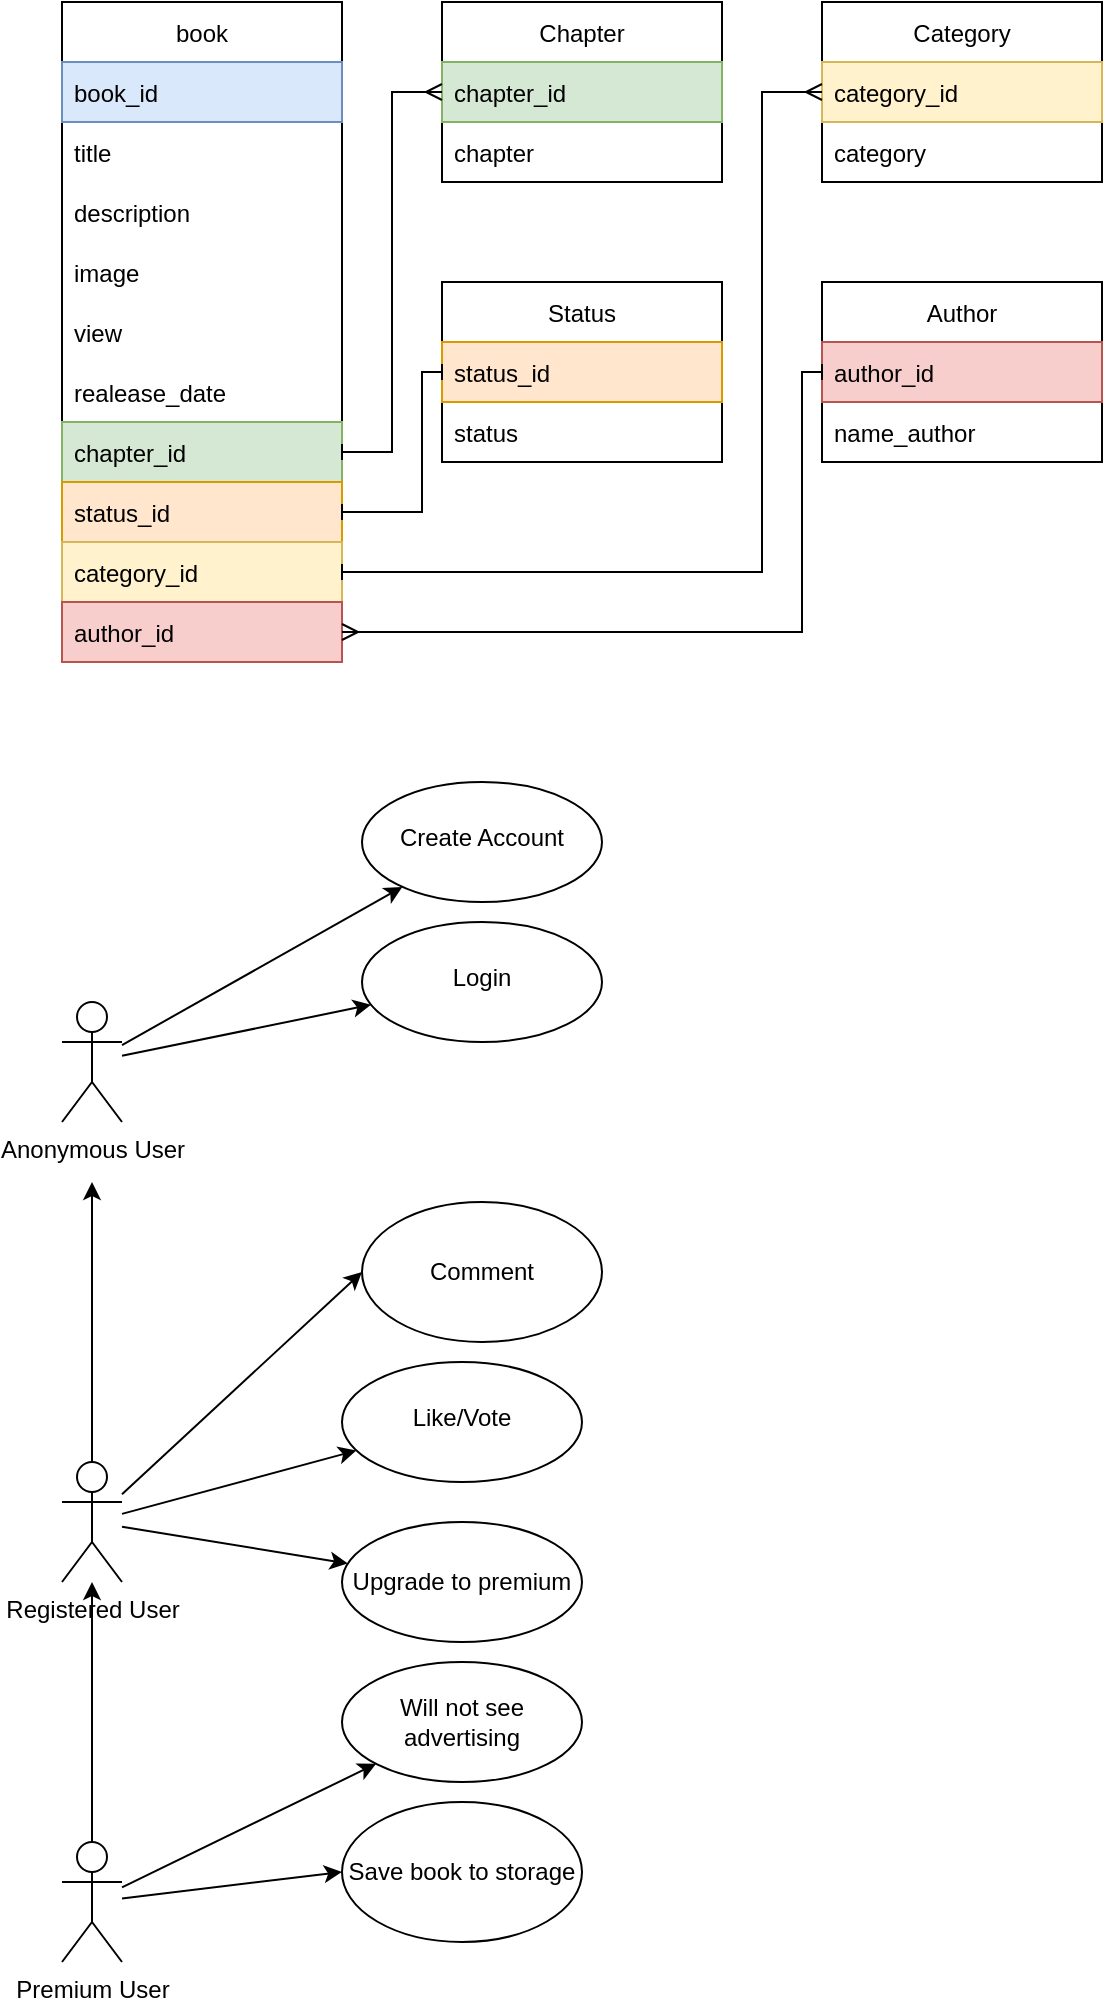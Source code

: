<mxfile version="20.0.1" type="github">
  <diagram id="aZ0g6wxPw1BDaKaQBvrw" name="Page-1">
    <mxGraphModel dx="1038" dy="579" grid="1" gridSize="10" guides="1" tooltips="1" connect="1" arrows="1" fold="1" page="1" pageScale="1" pageWidth="827" pageHeight="1169" math="0" shadow="0">
      <root>
        <mxCell id="0" />
        <mxCell id="1" parent="0" />
        <mxCell id="YdIV3DAt4inTQv2E95sJ-26" value="book" style="swimlane;fontStyle=0;childLayout=stackLayout;horizontal=1;startSize=30;horizontalStack=0;resizeParent=1;resizeParentMax=0;resizeLast=0;collapsible=1;marginBottom=0;" vertex="1" parent="1">
          <mxGeometry x="70" y="110" width="140" height="330" as="geometry" />
        </mxCell>
        <mxCell id="YdIV3DAt4inTQv2E95sJ-27" value="book_id" style="text;strokeColor=#6c8ebf;fillColor=#dae8fc;align=left;verticalAlign=middle;spacingLeft=4;spacingRight=4;overflow=hidden;points=[[0,0.5],[1,0.5]];portConstraint=eastwest;rotatable=0;" vertex="1" parent="YdIV3DAt4inTQv2E95sJ-26">
          <mxGeometry y="30" width="140" height="30" as="geometry" />
        </mxCell>
        <mxCell id="YdIV3DAt4inTQv2E95sJ-28" value="title" style="text;strokeColor=none;fillColor=none;align=left;verticalAlign=middle;spacingLeft=4;spacingRight=4;overflow=hidden;points=[[0,0.5],[1,0.5]];portConstraint=eastwest;rotatable=0;" vertex="1" parent="YdIV3DAt4inTQv2E95sJ-26">
          <mxGeometry y="60" width="140" height="30" as="geometry" />
        </mxCell>
        <mxCell id="YdIV3DAt4inTQv2E95sJ-30" value="description" style="text;strokeColor=none;fillColor=none;align=left;verticalAlign=middle;spacingLeft=4;spacingRight=4;overflow=hidden;points=[[0,0.5],[1,0.5]];portConstraint=eastwest;rotatable=0;" vertex="1" parent="YdIV3DAt4inTQv2E95sJ-26">
          <mxGeometry y="90" width="140" height="30" as="geometry" />
        </mxCell>
        <mxCell id="YdIV3DAt4inTQv2E95sJ-31" value="image" style="text;strokeColor=none;fillColor=none;align=left;verticalAlign=middle;spacingLeft=4;spacingRight=4;overflow=hidden;points=[[0,0.5],[1,0.5]];portConstraint=eastwest;rotatable=0;" vertex="1" parent="YdIV3DAt4inTQv2E95sJ-26">
          <mxGeometry y="120" width="140" height="30" as="geometry" />
        </mxCell>
        <mxCell id="YdIV3DAt4inTQv2E95sJ-32" value="view" style="text;strokeColor=none;fillColor=none;align=left;verticalAlign=middle;spacingLeft=4;spacingRight=4;overflow=hidden;points=[[0,0.5],[1,0.5]];portConstraint=eastwest;rotatable=0;" vertex="1" parent="YdIV3DAt4inTQv2E95sJ-26">
          <mxGeometry y="150" width="140" height="30" as="geometry" />
        </mxCell>
        <mxCell id="YdIV3DAt4inTQv2E95sJ-58" value="realease_date" style="text;strokeColor=none;fillColor=none;align=left;verticalAlign=middle;spacingLeft=4;spacingRight=4;overflow=hidden;points=[[0,0.5],[1,0.5]];portConstraint=eastwest;rotatable=0;" vertex="1" parent="YdIV3DAt4inTQv2E95sJ-26">
          <mxGeometry y="180" width="140" height="30" as="geometry" />
        </mxCell>
        <mxCell id="YdIV3DAt4inTQv2E95sJ-33" value="chapter_id" style="text;strokeColor=#82b366;fillColor=#d5e8d4;align=left;verticalAlign=middle;spacingLeft=4;spacingRight=4;overflow=hidden;points=[[0,0.5],[1,0.5]];portConstraint=eastwest;rotatable=0;" vertex="1" parent="YdIV3DAt4inTQv2E95sJ-26">
          <mxGeometry y="210" width="140" height="30" as="geometry" />
        </mxCell>
        <mxCell id="YdIV3DAt4inTQv2E95sJ-34" value="status_id" style="text;strokeColor=#d79b00;fillColor=#ffe6cc;align=left;verticalAlign=middle;spacingLeft=4;spacingRight=4;overflow=hidden;points=[[0,0.5],[1,0.5]];portConstraint=eastwest;rotatable=0;" vertex="1" parent="YdIV3DAt4inTQv2E95sJ-26">
          <mxGeometry y="240" width="140" height="30" as="geometry" />
        </mxCell>
        <mxCell id="YdIV3DAt4inTQv2E95sJ-35" value="category_id" style="text;strokeColor=#d6b656;fillColor=#fff2cc;align=left;verticalAlign=middle;spacingLeft=4;spacingRight=4;overflow=hidden;points=[[0,0.5],[1,0.5]];portConstraint=eastwest;rotatable=0;" vertex="1" parent="YdIV3DAt4inTQv2E95sJ-26">
          <mxGeometry y="270" width="140" height="30" as="geometry" />
        </mxCell>
        <mxCell id="YdIV3DAt4inTQv2E95sJ-52" value="author_id" style="text;strokeColor=#b85450;fillColor=#f8cecc;align=left;verticalAlign=middle;spacingLeft=4;spacingRight=4;overflow=hidden;points=[[0,0.5],[1,0.5]];portConstraint=eastwest;rotatable=0;" vertex="1" parent="YdIV3DAt4inTQv2E95sJ-26">
          <mxGeometry y="300" width="140" height="30" as="geometry" />
        </mxCell>
        <mxCell id="YdIV3DAt4inTQv2E95sJ-36" value="Category" style="swimlane;fontStyle=0;childLayout=stackLayout;horizontal=1;startSize=30;horizontalStack=0;resizeParent=1;resizeParentMax=0;resizeLast=0;collapsible=1;marginBottom=0;" vertex="1" parent="1">
          <mxGeometry x="450" y="110" width="140" height="90" as="geometry" />
        </mxCell>
        <mxCell id="YdIV3DAt4inTQv2E95sJ-37" value="category_id" style="text;strokeColor=#d6b656;fillColor=#fff2cc;align=left;verticalAlign=middle;spacingLeft=4;spacingRight=4;overflow=hidden;points=[[0,0.5],[1,0.5]];portConstraint=eastwest;rotatable=0;" vertex="1" parent="YdIV3DAt4inTQv2E95sJ-36">
          <mxGeometry y="30" width="140" height="30" as="geometry" />
        </mxCell>
        <mxCell id="YdIV3DAt4inTQv2E95sJ-38" value="category" style="text;strokeColor=none;fillColor=none;align=left;verticalAlign=middle;spacingLeft=4;spacingRight=4;overflow=hidden;points=[[0,0.5],[1,0.5]];portConstraint=eastwest;rotatable=0;" vertex="1" parent="YdIV3DAt4inTQv2E95sJ-36">
          <mxGeometry y="60" width="140" height="30" as="geometry" />
        </mxCell>
        <mxCell id="YdIV3DAt4inTQv2E95sJ-41" value="Status" style="swimlane;fontStyle=0;childLayout=stackLayout;horizontal=1;startSize=30;horizontalStack=0;resizeParent=1;resizeParentMax=0;resizeLast=0;collapsible=1;marginBottom=0;" vertex="1" parent="1">
          <mxGeometry x="260" y="250" width="140" height="90" as="geometry" />
        </mxCell>
        <mxCell id="YdIV3DAt4inTQv2E95sJ-42" value="status_id" style="text;strokeColor=#d79b00;fillColor=#ffe6cc;align=left;verticalAlign=middle;spacingLeft=4;spacingRight=4;overflow=hidden;points=[[0,0.5],[1,0.5]];portConstraint=eastwest;rotatable=0;" vertex="1" parent="YdIV3DAt4inTQv2E95sJ-41">
          <mxGeometry y="30" width="140" height="30" as="geometry" />
        </mxCell>
        <mxCell id="YdIV3DAt4inTQv2E95sJ-43" value="status" style="text;strokeColor=none;fillColor=none;align=left;verticalAlign=middle;spacingLeft=4;spacingRight=4;overflow=hidden;points=[[0,0.5],[1,0.5]];portConstraint=eastwest;rotatable=0;" vertex="1" parent="YdIV3DAt4inTQv2E95sJ-41">
          <mxGeometry y="60" width="140" height="30" as="geometry" />
        </mxCell>
        <mxCell id="YdIV3DAt4inTQv2E95sJ-47" value="Author" style="swimlane;fontStyle=0;childLayout=stackLayout;horizontal=1;startSize=30;horizontalStack=0;resizeParent=1;resizeParentMax=0;resizeLast=0;collapsible=1;marginBottom=0;" vertex="1" parent="1">
          <mxGeometry x="450" y="250" width="140" height="90" as="geometry" />
        </mxCell>
        <mxCell id="YdIV3DAt4inTQv2E95sJ-48" value="author_id" style="text;strokeColor=#b85450;fillColor=#f8cecc;align=left;verticalAlign=middle;spacingLeft=4;spacingRight=4;overflow=hidden;points=[[0,0.5],[1,0.5]];portConstraint=eastwest;rotatable=0;" vertex="1" parent="YdIV3DAt4inTQv2E95sJ-47">
          <mxGeometry y="30" width="140" height="30" as="geometry" />
        </mxCell>
        <mxCell id="YdIV3DAt4inTQv2E95sJ-49" value="name_author" style="text;strokeColor=none;fillColor=none;align=left;verticalAlign=middle;spacingLeft=4;spacingRight=4;overflow=hidden;points=[[0,0.5],[1,0.5]];portConstraint=eastwest;rotatable=0;" vertex="1" parent="YdIV3DAt4inTQv2E95sJ-47">
          <mxGeometry y="60" width="140" height="30" as="geometry" />
        </mxCell>
        <mxCell id="YdIV3DAt4inTQv2E95sJ-71" value="" style="rounded=0;orthogonalLoop=1;jettySize=auto;html=1;startArrow=none;startFill=0;endArrow=classic;endFill=1;" edge="1" parent="1" source="YdIV3DAt4inTQv2E95sJ-53" target="YdIV3DAt4inTQv2E95sJ-70">
          <mxGeometry relative="1" as="geometry" />
        </mxCell>
        <mxCell id="YdIV3DAt4inTQv2E95sJ-73" value="" style="edgeStyle=none;rounded=0;orthogonalLoop=1;jettySize=auto;html=1;startArrow=none;startFill=0;endArrow=classic;endFill=1;" edge="1" parent="1" source="YdIV3DAt4inTQv2E95sJ-53" target="YdIV3DAt4inTQv2E95sJ-72">
          <mxGeometry relative="1" as="geometry" />
        </mxCell>
        <mxCell id="YdIV3DAt4inTQv2E95sJ-53" value="Anonymous User" style="shape=umlActor;verticalLabelPosition=bottom;verticalAlign=top;html=1;outlineConnect=0;" vertex="1" parent="1">
          <mxGeometry x="70" y="610" width="30" height="60" as="geometry" />
        </mxCell>
        <mxCell id="YdIV3DAt4inTQv2E95sJ-76" style="edgeStyle=none;rounded=0;orthogonalLoop=1;jettySize=auto;html=1;startArrow=none;startFill=0;endArrow=classic;endFill=1;" edge="1" parent="1" source="YdIV3DAt4inTQv2E95sJ-54">
          <mxGeometry relative="1" as="geometry">
            <mxPoint x="85" y="700" as="targetPoint" />
          </mxGeometry>
        </mxCell>
        <mxCell id="YdIV3DAt4inTQv2E95sJ-79" style="edgeStyle=none;rounded=0;orthogonalLoop=1;jettySize=auto;html=1;startArrow=none;startFill=0;endArrow=classic;endFill=1;entryX=0;entryY=0.5;entryDx=0;entryDy=0;" edge="1" parent="1" source="YdIV3DAt4inTQv2E95sJ-54" target="YdIV3DAt4inTQv2E95sJ-80">
          <mxGeometry relative="1" as="geometry">
            <mxPoint x="210" y="800" as="targetPoint" />
          </mxGeometry>
        </mxCell>
        <mxCell id="YdIV3DAt4inTQv2E95sJ-83" value="" style="edgeStyle=none;rounded=0;orthogonalLoop=1;jettySize=auto;html=1;startArrow=none;startFill=0;endArrow=classic;endFill=1;" edge="1" parent="1" source="YdIV3DAt4inTQv2E95sJ-54" target="YdIV3DAt4inTQv2E95sJ-82">
          <mxGeometry relative="1" as="geometry" />
        </mxCell>
        <mxCell id="YdIV3DAt4inTQv2E95sJ-84" style="edgeStyle=none;rounded=0;orthogonalLoop=1;jettySize=auto;html=1;startArrow=none;startFill=0;endArrow=classic;endFill=1;" edge="1" parent="1" source="YdIV3DAt4inTQv2E95sJ-54" target="YdIV3DAt4inTQv2E95sJ-85">
          <mxGeometry relative="1" as="geometry">
            <mxPoint x="210" y="930" as="targetPoint" />
          </mxGeometry>
        </mxCell>
        <mxCell id="YdIV3DAt4inTQv2E95sJ-54" value="Registered User" style="shape=umlActor;verticalLabelPosition=bottom;verticalAlign=top;html=1;outlineConnect=0;" vertex="1" parent="1">
          <mxGeometry x="70" y="840" width="30" height="60" as="geometry" />
        </mxCell>
        <mxCell id="YdIV3DAt4inTQv2E95sJ-77" style="edgeStyle=none;rounded=0;orthogonalLoop=1;jettySize=auto;html=1;startArrow=none;startFill=0;endArrow=classic;endFill=1;" edge="1" parent="1" source="YdIV3DAt4inTQv2E95sJ-55">
          <mxGeometry relative="1" as="geometry">
            <mxPoint x="85" y="900" as="targetPoint" />
          </mxGeometry>
        </mxCell>
        <mxCell id="YdIV3DAt4inTQv2E95sJ-86" style="edgeStyle=none;rounded=0;orthogonalLoop=1;jettySize=auto;html=1;startArrow=none;startFill=0;endArrow=classic;endFill=1;" edge="1" parent="1" source="YdIV3DAt4inTQv2E95sJ-55" target="YdIV3DAt4inTQv2E95sJ-87">
          <mxGeometry relative="1" as="geometry">
            <mxPoint x="210" y="1010" as="targetPoint" />
          </mxGeometry>
        </mxCell>
        <mxCell id="YdIV3DAt4inTQv2E95sJ-88" style="edgeStyle=none;rounded=0;orthogonalLoop=1;jettySize=auto;html=1;startArrow=none;startFill=0;endArrow=classic;endFill=1;entryX=0;entryY=0.5;entryDx=0;entryDy=0;" edge="1" parent="1" source="YdIV3DAt4inTQv2E95sJ-55" target="YdIV3DAt4inTQv2E95sJ-89">
          <mxGeometry relative="1" as="geometry">
            <mxPoint x="220" y="1080" as="targetPoint" />
          </mxGeometry>
        </mxCell>
        <mxCell id="YdIV3DAt4inTQv2E95sJ-55" value="Premium User" style="shape=umlActor;verticalLabelPosition=bottom;verticalAlign=top;html=1;outlineConnect=0;" vertex="1" parent="1">
          <mxGeometry x="70" y="1030" width="30" height="60" as="geometry" />
        </mxCell>
        <mxCell id="YdIV3DAt4inTQv2E95sJ-60" value="Chapter" style="swimlane;fontStyle=0;childLayout=stackLayout;horizontal=1;startSize=30;horizontalStack=0;resizeParent=1;resizeParentMax=0;resizeLast=0;collapsible=1;marginBottom=0;" vertex="1" parent="1">
          <mxGeometry x="260" y="110" width="140" height="90" as="geometry" />
        </mxCell>
        <mxCell id="YdIV3DAt4inTQv2E95sJ-61" value="chapter_id" style="text;strokeColor=#82b366;fillColor=#d5e8d4;align=left;verticalAlign=middle;spacingLeft=4;spacingRight=4;overflow=hidden;points=[[0,0.5],[1,0.5]];portConstraint=eastwest;rotatable=0;" vertex="1" parent="YdIV3DAt4inTQv2E95sJ-60">
          <mxGeometry y="30" width="140" height="30" as="geometry" />
        </mxCell>
        <mxCell id="YdIV3DAt4inTQv2E95sJ-62" value="chapter" style="text;strokeColor=none;fillColor=none;align=left;verticalAlign=middle;spacingLeft=4;spacingRight=4;overflow=hidden;points=[[0,0.5],[1,0.5]];portConstraint=eastwest;rotatable=0;" vertex="1" parent="YdIV3DAt4inTQv2E95sJ-60">
          <mxGeometry y="60" width="140" height="30" as="geometry" />
        </mxCell>
        <mxCell id="YdIV3DAt4inTQv2E95sJ-64" style="edgeStyle=orthogonalEdgeStyle;rounded=0;orthogonalLoop=1;jettySize=auto;html=1;exitX=1;exitY=0.5;exitDx=0;exitDy=0;entryX=0;entryY=0.5;entryDx=0;entryDy=0;startArrow=baseDash;startFill=0;endArrow=ERmany;endFill=0;" edge="1" parent="1" source="YdIV3DAt4inTQv2E95sJ-33" target="YdIV3DAt4inTQv2E95sJ-61">
          <mxGeometry relative="1" as="geometry" />
        </mxCell>
        <mxCell id="YdIV3DAt4inTQv2E95sJ-65" style="edgeStyle=orthogonalEdgeStyle;rounded=0;orthogonalLoop=1;jettySize=auto;html=1;exitX=1;exitY=0.5;exitDx=0;exitDy=0;entryX=0;entryY=0.5;entryDx=0;entryDy=0;startArrow=baseDash;startFill=0;endArrow=baseDash;endFill=0;" edge="1" parent="1" source="YdIV3DAt4inTQv2E95sJ-34" target="YdIV3DAt4inTQv2E95sJ-42">
          <mxGeometry relative="1" as="geometry">
            <Array as="points">
              <mxPoint x="250" y="365" />
              <mxPoint x="250" y="295" />
            </Array>
          </mxGeometry>
        </mxCell>
        <mxCell id="YdIV3DAt4inTQv2E95sJ-66" style="edgeStyle=orthogonalEdgeStyle;rounded=0;orthogonalLoop=1;jettySize=auto;html=1;exitX=1;exitY=0.5;exitDx=0;exitDy=0;entryX=0;entryY=0.5;entryDx=0;entryDy=0;startArrow=baseDash;startFill=0;endArrow=ERmany;endFill=0;" edge="1" parent="1" source="YdIV3DAt4inTQv2E95sJ-35" target="YdIV3DAt4inTQv2E95sJ-37">
          <mxGeometry relative="1" as="geometry">
            <Array as="points">
              <mxPoint x="420" y="395" />
              <mxPoint x="420" y="155" />
            </Array>
          </mxGeometry>
        </mxCell>
        <mxCell id="YdIV3DAt4inTQv2E95sJ-68" style="edgeStyle=orthogonalEdgeStyle;rounded=0;orthogonalLoop=1;jettySize=auto;html=1;exitX=1;exitY=0.5;exitDx=0;exitDy=0;entryX=0;entryY=0.5;entryDx=0;entryDy=0;startArrow=ERmany;startFill=0;endArrow=baseDash;endFill=0;" edge="1" parent="1" source="YdIV3DAt4inTQv2E95sJ-52" target="YdIV3DAt4inTQv2E95sJ-47">
          <mxGeometry relative="1" as="geometry">
            <Array as="points">
              <mxPoint x="440" y="425" />
              <mxPoint x="440" y="295" />
            </Array>
          </mxGeometry>
        </mxCell>
        <mxCell id="YdIV3DAt4inTQv2E95sJ-70" value="&lt;br&gt;Create Account" style="ellipse;whiteSpace=wrap;html=1;verticalAlign=top;" vertex="1" parent="1">
          <mxGeometry x="220" y="500" width="120" height="60" as="geometry" />
        </mxCell>
        <mxCell id="YdIV3DAt4inTQv2E95sJ-72" value="&lt;br&gt;Login" style="ellipse;whiteSpace=wrap;html=1;verticalAlign=top;" vertex="1" parent="1">
          <mxGeometry x="220" y="570" width="120" height="60" as="geometry" />
        </mxCell>
        <mxCell id="YdIV3DAt4inTQv2E95sJ-78" style="edgeStyle=none;rounded=0;orthogonalLoop=1;jettySize=auto;html=1;exitX=1;exitY=0.333;exitDx=0;exitDy=0;exitPerimeter=0;startArrow=none;startFill=0;endArrow=classic;endFill=1;" edge="1" parent="1" source="YdIV3DAt4inTQv2E95sJ-54" target="YdIV3DAt4inTQv2E95sJ-54">
          <mxGeometry relative="1" as="geometry" />
        </mxCell>
        <mxCell id="YdIV3DAt4inTQv2E95sJ-80" value="Comment" style="ellipse;whiteSpace=wrap;html=1;" vertex="1" parent="1">
          <mxGeometry x="220" y="710" width="120" height="70" as="geometry" />
        </mxCell>
        <mxCell id="YdIV3DAt4inTQv2E95sJ-82" value="&lt;br&gt;Like/Vote" style="ellipse;whiteSpace=wrap;html=1;verticalAlign=top;" vertex="1" parent="1">
          <mxGeometry x="210" y="790" width="120" height="60" as="geometry" />
        </mxCell>
        <mxCell id="YdIV3DAt4inTQv2E95sJ-85" value="Upgrade to premium" style="ellipse;whiteSpace=wrap;html=1;" vertex="1" parent="1">
          <mxGeometry x="210" y="870" width="120" height="60" as="geometry" />
        </mxCell>
        <mxCell id="YdIV3DAt4inTQv2E95sJ-87" value="Will not see&lt;br&gt;advertising" style="ellipse;whiteSpace=wrap;html=1;" vertex="1" parent="1">
          <mxGeometry x="210" y="940" width="120" height="60" as="geometry" />
        </mxCell>
        <mxCell id="YdIV3DAt4inTQv2E95sJ-89" value="Save book to storage" style="ellipse;whiteSpace=wrap;html=1;" vertex="1" parent="1">
          <mxGeometry x="210" y="1010" width="120" height="70" as="geometry" />
        </mxCell>
      </root>
    </mxGraphModel>
  </diagram>
</mxfile>
